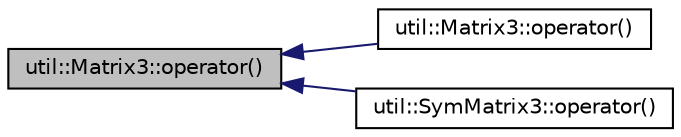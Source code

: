 digraph "util::Matrix3::operator()"
{
  edge [fontname="Helvetica",fontsize="10",labelfontname="Helvetica",labelfontsize="10"];
  node [fontname="Helvetica",fontsize="10",shape=record];
  rankdir="LR";
  Node22 [label="util::Matrix3::operator()",height=0.2,width=0.4,color="black", fillcolor="grey75", style="filled", fontcolor="black"];
  Node22 -> Node23 [dir="back",color="midnightblue",fontsize="10",style="solid",fontname="Helvetica"];
  Node23 [label="util::Matrix3::operator()",height=0.2,width=0.4,color="black", fillcolor="white", style="filled",URL="$structutil_1_1Matrix3.html#ab93d1b7e02cae539a279c422e51a21af",tooltip="Returns element of matrix. "];
  Node22 -> Node24 [dir="back",color="midnightblue",fontsize="10",style="solid",fontname="Helvetica"];
  Node24 [label="util::SymMatrix3::operator()",height=0.2,width=0.4,color="black", fillcolor="white", style="filled",URL="$structutil_1_1SymMatrix3.html#af753b40ad0442741692f00419b352cbd",tooltip="Returns row of matrix. "];
}
